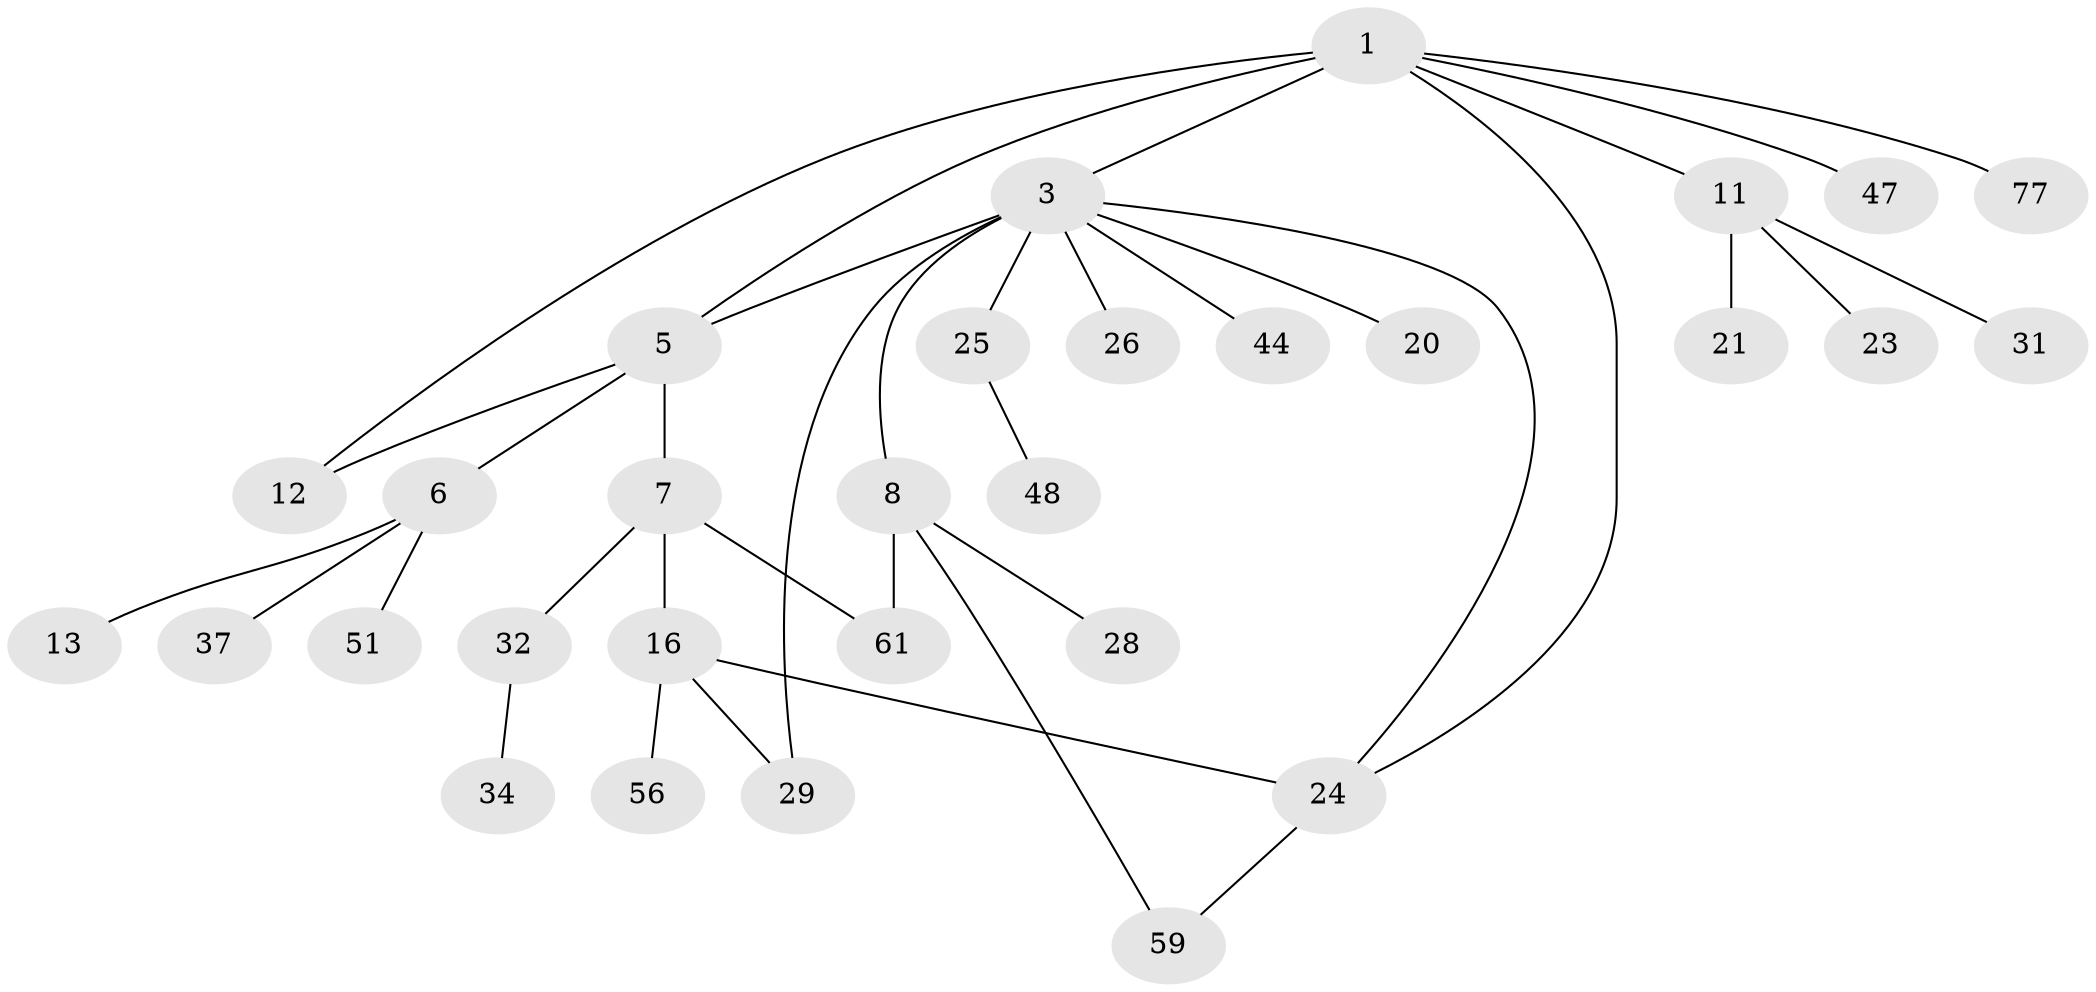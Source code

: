 // original degree distribution, {4: 0.12987012987012986, 7: 0.012987012987012988, 12: 0.012987012987012988, 2: 0.2987012987012987, 8: 0.012987012987012988, 5: 0.025974025974025976, 1: 0.45454545454545453, 3: 0.05194805194805195}
// Generated by graph-tools (version 1.1) at 2025/18/03/04/25 18:18:19]
// undirected, 30 vertices, 36 edges
graph export_dot {
graph [start="1"]
  node [color=gray90,style=filled];
  1 [super="+2+22"];
  3 [super="+4+60+30+10+15+65+72+17+36"];
  5 [super="+9+27+41"];
  6 [super="+46"];
  7 [super="+45"];
  8 [super="+14"];
  11;
  12 [super="+68"];
  13 [super="+70"];
  16 [super="+39+19"];
  20;
  21;
  23;
  24 [super="+74"];
  25 [super="+52"];
  26 [super="+38"];
  28;
  29;
  31 [super="+33"];
  32 [super="+49"];
  34;
  37;
  44;
  47 [super="+64"];
  48;
  51;
  56;
  59 [super="+66"];
  61 [super="+67"];
  77;
  1 -- 11;
  1 -- 47;
  1 -- 3;
  1 -- 5 [weight=2];
  1 -- 77;
  1 -- 12;
  1 -- 24;
  3 -- 8;
  3 -- 24;
  3 -- 20;
  3 -- 25 [weight=2];
  3 -- 29;
  3 -- 44;
  3 -- 5;
  3 -- 26;
  5 -- 6;
  5 -- 7;
  5 -- 12;
  6 -- 13;
  6 -- 37;
  6 -- 51;
  7 -- 16;
  7 -- 32;
  7 -- 61;
  8 -- 59;
  8 -- 61;
  8 -- 28;
  11 -- 21;
  11 -- 23;
  11 -- 31;
  16 -- 29;
  16 -- 24;
  16 -- 56;
  24 -- 59;
  25 -- 48;
  32 -- 34;
}
